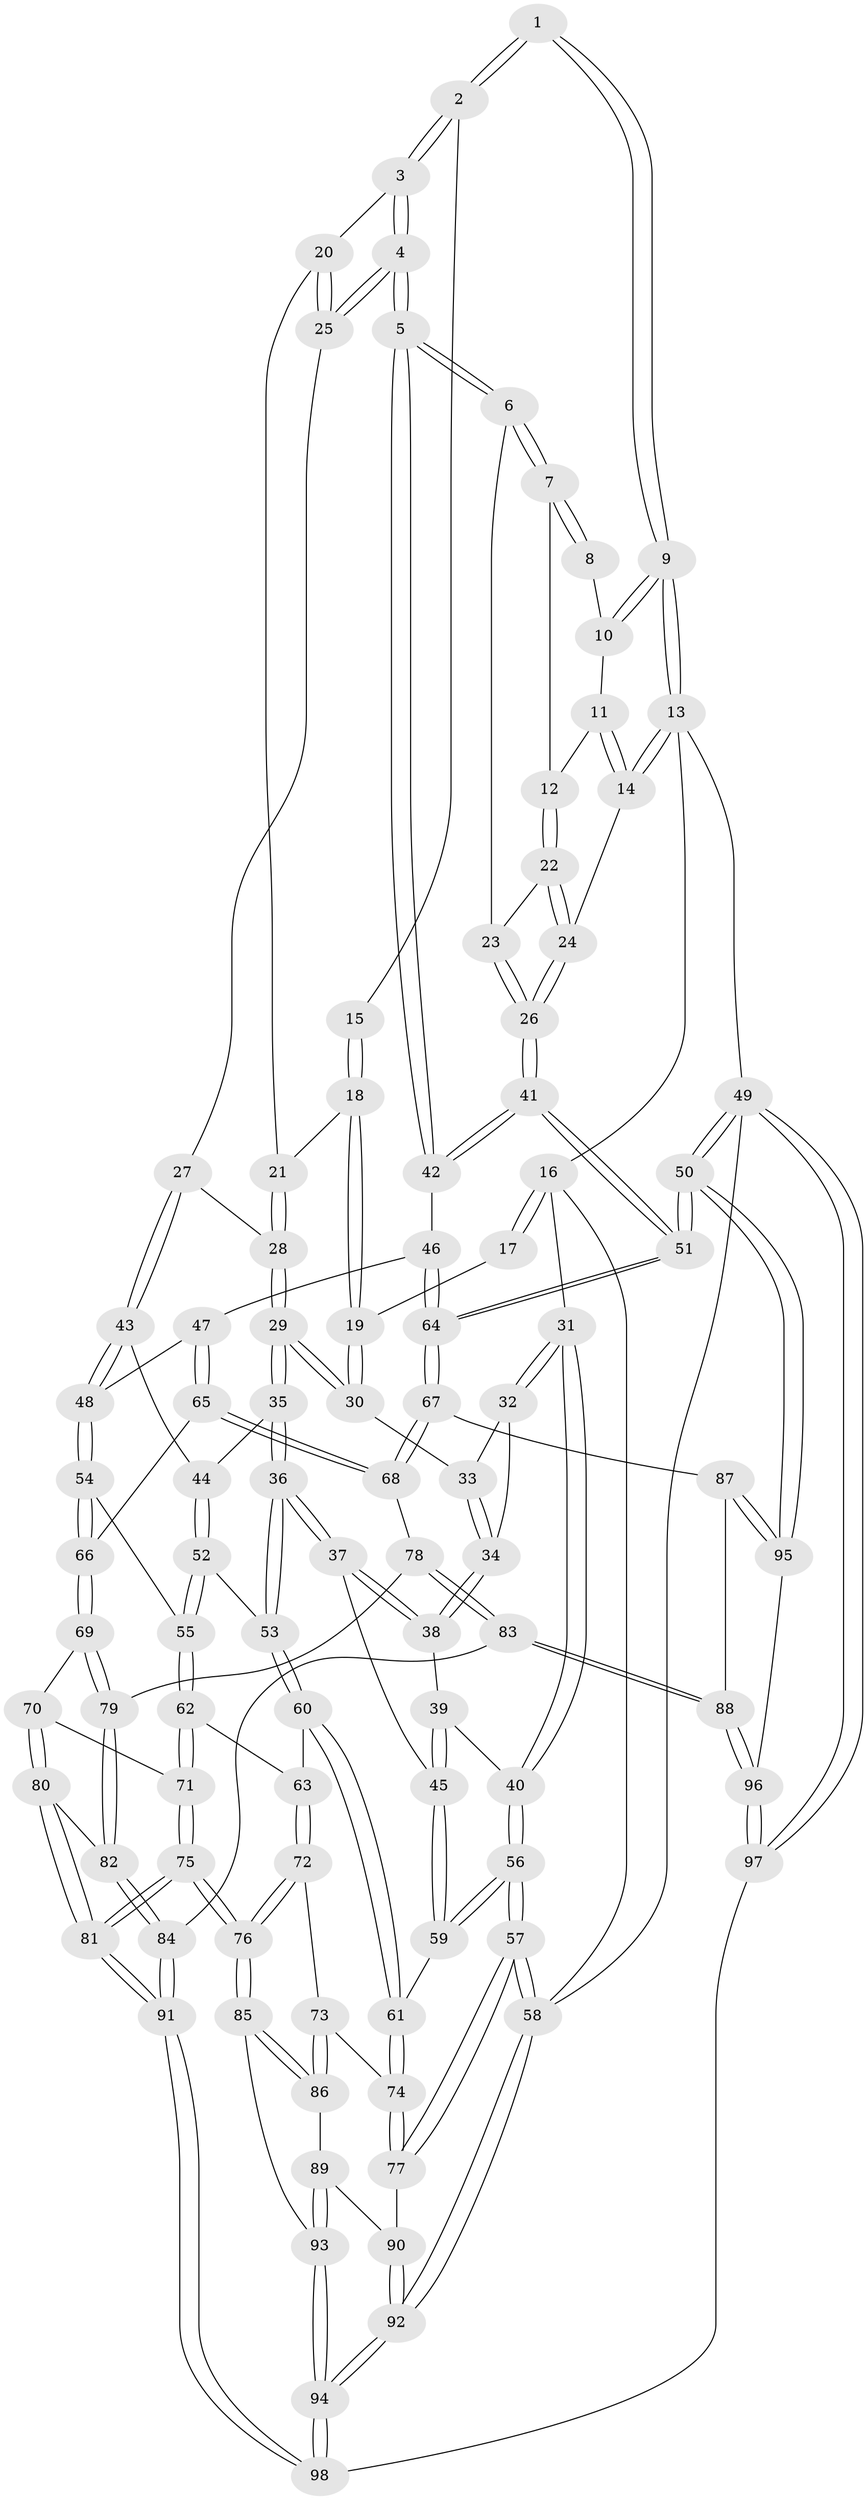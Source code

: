 // Generated by graph-tools (version 1.1) at 2025/50/03/09/25 03:50:59]
// undirected, 98 vertices, 242 edges
graph export_dot {
graph [start="1"]
  node [color=gray90,style=filled];
  1 [pos="+0.8829855317052676+0"];
  2 [pos="+0.6060285827317148+0"];
  3 [pos="+0.6205383578969893+0"];
  4 [pos="+0.7474722031986835+0.2736230317919286"];
  5 [pos="+0.7476491426686085+0.2737283196315355"];
  6 [pos="+0.7538171283798296+0.26949246928126275"];
  7 [pos="+0.8742452187012154+0.0782248622871074"];
  8 [pos="+0.8777586299052441+0.04010178750387916"];
  9 [pos="+1+0"];
  10 [pos="+0.9589111718870006+0.10559092731959974"];
  11 [pos="+0.9577168030618332+0.1168949227366298"];
  12 [pos="+0.9477891604593051+0.14805071301019487"];
  13 [pos="+1+0"];
  14 [pos="+1+0"];
  15 [pos="+0.5881978332844836+0"];
  16 [pos="+0+0"];
  17 [pos="+0.31214439029344254+0"];
  18 [pos="+0.3613918888744709+0.20207006453355084"];
  19 [pos="+0.3070922529101722+0.20953868469836498"];
  20 [pos="+0.5138527794375873+0.20263655342008127"];
  21 [pos="+0.447820872847634+0.2378982082170012"];
  22 [pos="+0.9492447857413342+0.15240813459034083"];
  23 [pos="+0.9205701010869269+0.21356595355824565"];
  24 [pos="+1+0.11178834109292157"];
  25 [pos="+0.7457692890230082+0.2738880847030006"];
  26 [pos="+1+0.35695468574988276"];
  27 [pos="+0.5213257764449849+0.35806290360968873"];
  28 [pos="+0.510477623926823+0.34808511113858387"];
  29 [pos="+0.3119612269529298+0.3842044183664376"];
  30 [pos="+0.29262959321355014+0.21821787221741717"];
  31 [pos="+0+0"];
  32 [pos="+0.030001621603591034+0.08438416866977072"];
  33 [pos="+0.292580424311173+0.21821125385794352"];
  34 [pos="+0.14272473911199401+0.33819926735183753"];
  35 [pos="+0.3067356369777747+0.41521912153021473"];
  36 [pos="+0.26196718091892063+0.4720613301994162"];
  37 [pos="+0.24319212137600515+0.46692883586633965"];
  38 [pos="+0.12185746747888622+0.36999630084666385"];
  39 [pos="+0.08101436747771225+0.37758832694319494"];
  40 [pos="+0+0.22533762094996598"];
  41 [pos="+1+0.41861561855412943"];
  42 [pos="+0.7882697231331027+0.3776242938080968"];
  43 [pos="+0.5102875065967029+0.45877434494447356"];
  44 [pos="+0.47237150332113137+0.4720132046084865"];
  45 [pos="+0.07654837701540321+0.5161777270042012"];
  46 [pos="+0.7600250929435658+0.4848984208187728"];
  47 [pos="+0.7591615420476588+0.48567818236042193"];
  48 [pos="+0.5516423459258786+0.4953888418844995"];
  49 [pos="+1+1"];
  50 [pos="+1+1"];
  51 [pos="+1+0.7712542965128159"];
  52 [pos="+0.42190107553408596+0.5489331720446015"];
  53 [pos="+0.26222745724422647+0.47359566948631276"];
  54 [pos="+0.5460880044159006+0.6428094576728829"];
  55 [pos="+0.4149934878474772+0.6144684576173476"];
  56 [pos="+0+0.5280279572638067"];
  57 [pos="+0+0.7271691534203211"];
  58 [pos="+0+1"];
  59 [pos="+0.06866723989105418+0.52728344203796"];
  60 [pos="+0.2550859159334051+0.6109887475738489"];
  61 [pos="+0.13271388955095942+0.6531955873074782"];
  62 [pos="+0.35918906273646406+0.6518010624254199"];
  63 [pos="+0.2851244273650948+0.6350274553904062"];
  64 [pos="+1+0.7566917952769752"];
  65 [pos="+0.7185791999706561+0.5960509006411615"];
  66 [pos="+0.5676637379252539+0.6725808226473247"];
  67 [pos="+0.8507789296625777+0.7839064883817525"];
  68 [pos="+0.7812445571235869+0.752056684303029"];
  69 [pos="+0.5675179141576109+0.6783552341815903"];
  70 [pos="+0.43950805559774303+0.7433949107790154"];
  71 [pos="+0.36670862749581745+0.6699365943850002"];
  72 [pos="+0.2655945043869946+0.7579093087666209"];
  73 [pos="+0.12460390712747245+0.7587118634706376"];
  74 [pos="+0.07794644573471125+0.7382520437121154"];
  75 [pos="+0.3260328899783578+0.8778081293203727"];
  76 [pos="+0.31709979361601615+0.8719633467274116"];
  77 [pos="+0.07210898709023854+0.7415584015006695"];
  78 [pos="+0.7533305900930932+0.7586189997848979"];
  79 [pos="+0.5879275380951297+0.732234602166202"];
  80 [pos="+0.4362302982868155+0.7865512039710921"];
  81 [pos="+0.36329098724767145+0.9186627090415406"];
  82 [pos="+0.5758208335943428+0.7953537820537474"];
  83 [pos="+0.634771174683647+0.8820669491511519"];
  84 [pos="+0.5828056210227168+0.8669891805434387"];
  85 [pos="+0.27709073720250765+0.8660389041375007"];
  86 [pos="+0.22839756591404164+0.8490981544508716"];
  87 [pos="+0.8130860805307509+0.8413239376859755"];
  88 [pos="+0.645169499597455+0.8909814489436072"];
  89 [pos="+0.14662237485327834+0.8825148297012739"];
  90 [pos="+0.08288421592945881+0.8081012982917273"];
  91 [pos="+0.39999548471010565+1"];
  92 [pos="+0+1"];
  93 [pos="+0.1500811915036986+0.9289153743739234"];
  94 [pos="+0.016882288610372744+1"];
  95 [pos="+0.7777783753279995+0.9312617111275191"];
  96 [pos="+0.7226068199926617+0.9983320534799459"];
  97 [pos="+0.7205933916398289+1"];
  98 [pos="+0.38466256973739443+1"];
  1 -- 2;
  1 -- 2;
  1 -- 9;
  1 -- 9;
  2 -- 3;
  2 -- 3;
  2 -- 15;
  3 -- 4;
  3 -- 4;
  3 -- 20;
  4 -- 5;
  4 -- 5;
  4 -- 25;
  4 -- 25;
  5 -- 6;
  5 -- 6;
  5 -- 42;
  5 -- 42;
  6 -- 7;
  6 -- 7;
  6 -- 23;
  7 -- 8;
  7 -- 8;
  7 -- 12;
  8 -- 10;
  9 -- 10;
  9 -- 10;
  9 -- 13;
  9 -- 13;
  10 -- 11;
  11 -- 12;
  11 -- 14;
  11 -- 14;
  12 -- 22;
  12 -- 22;
  13 -- 14;
  13 -- 14;
  13 -- 16;
  13 -- 49;
  14 -- 24;
  15 -- 18;
  15 -- 18;
  16 -- 17;
  16 -- 17;
  16 -- 31;
  16 -- 58;
  17 -- 19;
  18 -- 19;
  18 -- 19;
  18 -- 21;
  19 -- 30;
  19 -- 30;
  20 -- 21;
  20 -- 25;
  20 -- 25;
  21 -- 28;
  21 -- 28;
  22 -- 23;
  22 -- 24;
  22 -- 24;
  23 -- 26;
  23 -- 26;
  24 -- 26;
  24 -- 26;
  25 -- 27;
  26 -- 41;
  26 -- 41;
  27 -- 28;
  27 -- 43;
  27 -- 43;
  28 -- 29;
  28 -- 29;
  29 -- 30;
  29 -- 30;
  29 -- 35;
  29 -- 35;
  30 -- 33;
  31 -- 32;
  31 -- 32;
  31 -- 40;
  31 -- 40;
  32 -- 33;
  32 -- 34;
  33 -- 34;
  33 -- 34;
  34 -- 38;
  34 -- 38;
  35 -- 36;
  35 -- 36;
  35 -- 44;
  36 -- 37;
  36 -- 37;
  36 -- 53;
  36 -- 53;
  37 -- 38;
  37 -- 38;
  37 -- 45;
  38 -- 39;
  39 -- 40;
  39 -- 45;
  39 -- 45;
  40 -- 56;
  40 -- 56;
  41 -- 42;
  41 -- 42;
  41 -- 51;
  41 -- 51;
  42 -- 46;
  43 -- 44;
  43 -- 48;
  43 -- 48;
  44 -- 52;
  44 -- 52;
  45 -- 59;
  45 -- 59;
  46 -- 47;
  46 -- 64;
  46 -- 64;
  47 -- 48;
  47 -- 65;
  47 -- 65;
  48 -- 54;
  48 -- 54;
  49 -- 50;
  49 -- 50;
  49 -- 97;
  49 -- 97;
  49 -- 58;
  50 -- 51;
  50 -- 51;
  50 -- 95;
  50 -- 95;
  51 -- 64;
  51 -- 64;
  52 -- 53;
  52 -- 55;
  52 -- 55;
  53 -- 60;
  53 -- 60;
  54 -- 55;
  54 -- 66;
  54 -- 66;
  55 -- 62;
  55 -- 62;
  56 -- 57;
  56 -- 57;
  56 -- 59;
  56 -- 59;
  57 -- 58;
  57 -- 58;
  57 -- 77;
  57 -- 77;
  58 -- 92;
  58 -- 92;
  59 -- 61;
  60 -- 61;
  60 -- 61;
  60 -- 63;
  61 -- 74;
  61 -- 74;
  62 -- 63;
  62 -- 71;
  62 -- 71;
  63 -- 72;
  63 -- 72;
  64 -- 67;
  64 -- 67;
  65 -- 66;
  65 -- 68;
  65 -- 68;
  66 -- 69;
  66 -- 69;
  67 -- 68;
  67 -- 68;
  67 -- 87;
  68 -- 78;
  69 -- 70;
  69 -- 79;
  69 -- 79;
  70 -- 71;
  70 -- 80;
  70 -- 80;
  71 -- 75;
  71 -- 75;
  72 -- 73;
  72 -- 76;
  72 -- 76;
  73 -- 74;
  73 -- 86;
  73 -- 86;
  74 -- 77;
  74 -- 77;
  75 -- 76;
  75 -- 76;
  75 -- 81;
  75 -- 81;
  76 -- 85;
  76 -- 85;
  77 -- 90;
  78 -- 79;
  78 -- 83;
  78 -- 83;
  79 -- 82;
  79 -- 82;
  80 -- 81;
  80 -- 81;
  80 -- 82;
  81 -- 91;
  81 -- 91;
  82 -- 84;
  82 -- 84;
  83 -- 84;
  83 -- 88;
  83 -- 88;
  84 -- 91;
  84 -- 91;
  85 -- 86;
  85 -- 86;
  85 -- 93;
  86 -- 89;
  87 -- 88;
  87 -- 95;
  87 -- 95;
  88 -- 96;
  88 -- 96;
  89 -- 90;
  89 -- 93;
  89 -- 93;
  90 -- 92;
  90 -- 92;
  91 -- 98;
  91 -- 98;
  92 -- 94;
  92 -- 94;
  93 -- 94;
  93 -- 94;
  94 -- 98;
  94 -- 98;
  95 -- 96;
  96 -- 97;
  96 -- 97;
  97 -- 98;
}
